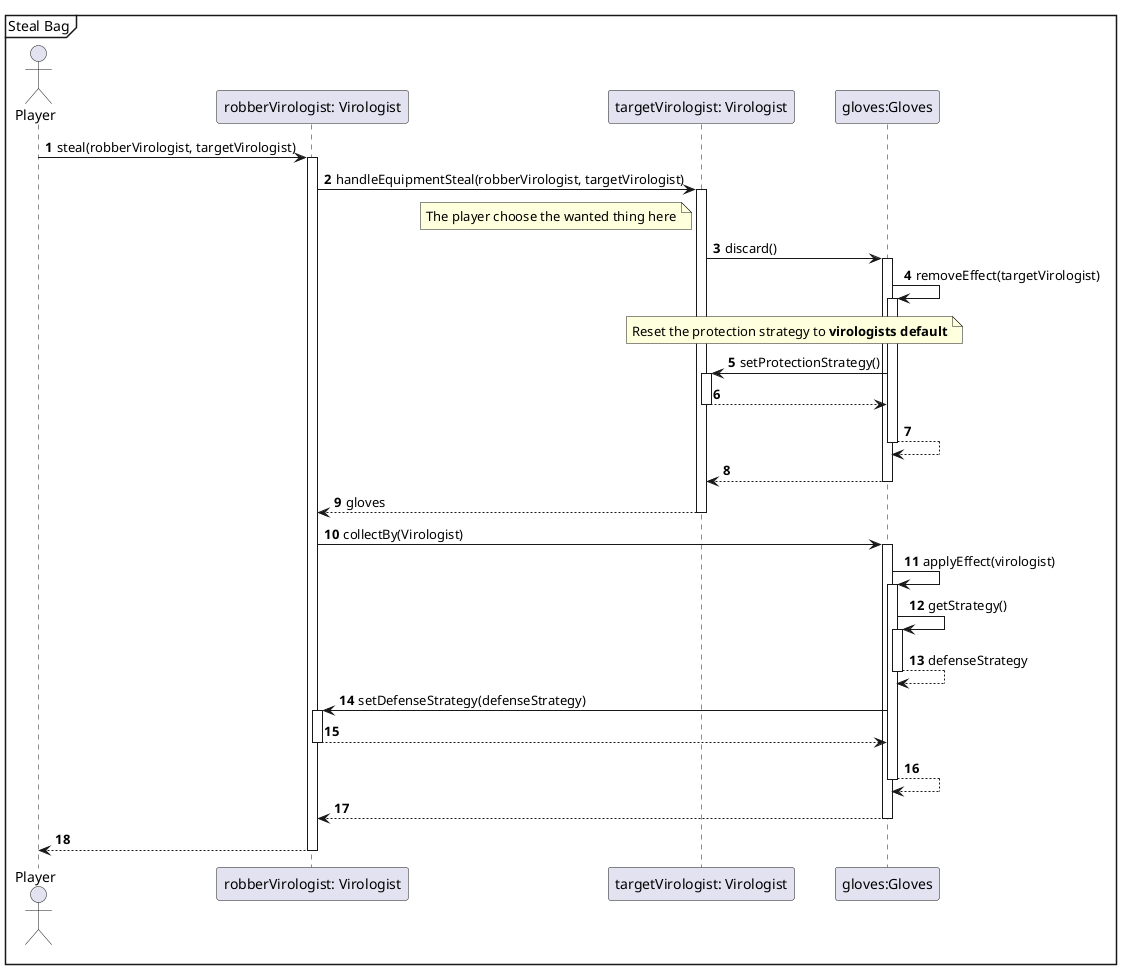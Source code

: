 @startuml
'https://plantuml.com/sequence-diagram
autonumber

mainframe Steal Bag

actor Player

Player -> "robberVirologist: Virologist"++: steal(robberVirologist, targetVirologist)

"robberVirologist: Virologist" ->  "targetVirologist: Virologist"++: handleEquipmentSteal(robberVirologist, targetVirologist)


        note left  "targetVirologist: Virologist"
            The player choose the wanted thing here
        end note


           "targetVirologist: Virologist"->"gloves:Gloves"++:discard()
           "gloves:Gloves" -> "gloves:Gloves"++ : removeEffect(targetVirologist)
            note over  "targetVirologist: Virologist", "gloves:Gloves"
            Reset the protection strategy to **virologists default**
             end note

            "gloves:Gloves" ->  "targetVirologist: Virologist"++: setProtectionStrategy()
            "targetVirologist: Virologist" --> "gloves:Gloves"--

            "gloves:Gloves"-->  "gloves:Gloves"--

                 "gloves:Gloves"--> "targetVirologist: Virologist"--


     "targetVirologist: Virologist" -->"robberVirologist: Virologist"--: gloves
   "robberVirologist: Virologist" -> "gloves:Gloves": collectBy(Virologist)
   Activate "gloves:Gloves"

    "gloves:Gloves" -> "gloves:Gloves"++ : applyEffect(virologist)

      "gloves:Gloves" -> "gloves:Gloves"++ : getStrategy()
      "gloves:Gloves" --> "gloves:Gloves"-- : defenseStrategy

      "gloves:Gloves" -> "robberVirologist: Virologist"++: setDefenseStrategy(defenseStrategy)
      "robberVirologist: Virologist" --> "gloves:Gloves"--

      "gloves:Gloves" --> "gloves:Gloves"--

   "gloves:Gloves" --> "robberVirologist: Virologist":
   Deactivate "gloves:Gloves"
   



"robberVirologist: Virologist" --> Player --
@enduml